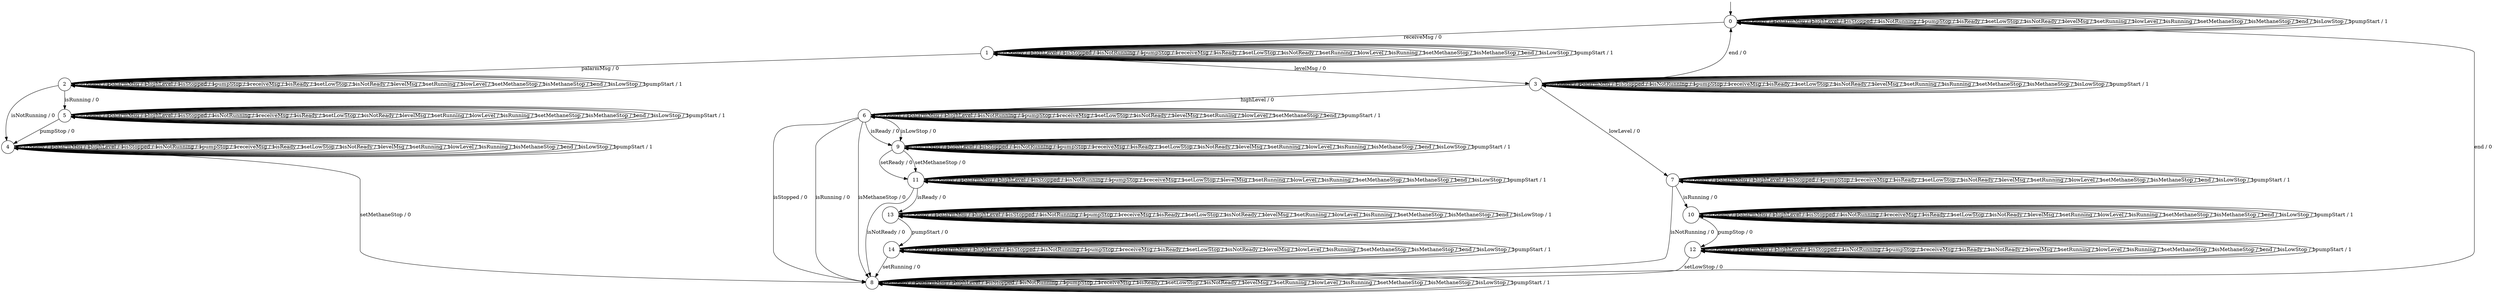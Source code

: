 digraph g {

	s0 [shape="circle" label="0"];
	s1 [shape="circle" label="1"];
	s2 [shape="circle" label="2"];
	s3 [shape="circle" label="3"];
	s4 [shape="circle" label="4"];
	s5 [shape="circle" label="5"];
	s6 [shape="circle" label="6"];
	s7 [shape="circle" label="7"];
	s8 [shape="circle" label="8"];
	s9 [shape="circle" label="9"];
	s10 [shape="circle" label="10"];
	s11 [shape="circle" label="11"];
	s12 [shape="circle" label="12"];
	s13 [shape="circle" label="13"];
	s14 [shape="circle" label="14"];
	s0 -> s0 [label="setReady / 1"];
	s0 -> s0 [label="palarmMsg / 1"];
	s0 -> s0 [label="highLevel / 1"];
	s0 -> s0 [label="isStopped / 1"];
	s0 -> s0 [label="isNotRunning / 1"];
	s0 -> s0 [label="pumpStop / 1"];
	s0 -> s1 [label="receiveMsg / 0"];
	s0 -> s0 [label="isReady / 1"];
	s0 -> s0 [label="setLowStop / 1"];
	s0 -> s0 [label="isNotReady / 1"];
	s0 -> s0 [label="levelMsg / 1"];
	s0 -> s0 [label="setRunning / 1"];
	s0 -> s0 [label="lowLevel / 1"];
	s0 -> s0 [label="isRunning / 1"];
	s0 -> s0 [label="setMethaneStop / 1"];
	s0 -> s0 [label="isMethaneStop / 1"];
	s0 -> s0 [label="end / 1"];
	s0 -> s0 [label="isLowStop / 1"];
	s0 -> s0 [label="pumpStart / 1"];
	s1 -> s1 [label="setReady / 1"];
	s1 -> s2 [label="palarmMsg / 0"];
	s1 -> s1 [label="highLevel / 1"];
	s1 -> s1 [label="isStopped / 1"];
	s1 -> s1 [label="isNotRunning / 1"];
	s1 -> s1 [label="pumpStop / 1"];
	s1 -> s1 [label="receiveMsg / 1"];
	s1 -> s1 [label="isReady / 1"];
	s1 -> s1 [label="setLowStop / 1"];
	s1 -> s1 [label="isNotReady / 1"];
	s1 -> s3 [label="levelMsg / 0"];
	s1 -> s1 [label="setRunning / 1"];
	s1 -> s1 [label="lowLevel / 1"];
	s1 -> s1 [label="isRunning / 1"];
	s1 -> s1 [label="setMethaneStop / 1"];
	s1 -> s1 [label="isMethaneStop / 1"];
	s1 -> s1 [label="end / 1"];
	s1 -> s1 [label="isLowStop / 1"];
	s1 -> s1 [label="pumpStart / 1"];
	s2 -> s2 [label="setReady / 1"];
	s2 -> s2 [label="palarmMsg / 1"];
	s2 -> s2 [label="highLevel / 1"];
	s2 -> s2 [label="isStopped / 1"];
	s2 -> s4 [label="isNotRunning / 0"];
	s2 -> s2 [label="pumpStop / 1"];
	s2 -> s2 [label="receiveMsg / 1"];
	s2 -> s2 [label="isReady / 1"];
	s2 -> s2 [label="setLowStop / 1"];
	s2 -> s2 [label="isNotReady / 1"];
	s2 -> s2 [label="levelMsg / 1"];
	s2 -> s2 [label="setRunning / 1"];
	s2 -> s2 [label="lowLevel / 1"];
	s2 -> s5 [label="isRunning / 0"];
	s2 -> s2 [label="setMethaneStop / 1"];
	s2 -> s2 [label="isMethaneStop / 1"];
	s2 -> s2 [label="end / 1"];
	s2 -> s2 [label="isLowStop / 1"];
	s2 -> s2 [label="pumpStart / 1"];
	s3 -> s3 [label="setReady / 1"];
	s3 -> s3 [label="palarmMsg / 1"];
	s3 -> s6 [label="highLevel / 0"];
	s3 -> s3 [label="isStopped / 1"];
	s3 -> s3 [label="isNotRunning / 1"];
	s3 -> s3 [label="pumpStop / 1"];
	s3 -> s3 [label="receiveMsg / 1"];
	s3 -> s3 [label="isReady / 1"];
	s3 -> s3 [label="setLowStop / 1"];
	s3 -> s3 [label="isNotReady / 1"];
	s3 -> s3 [label="levelMsg / 1"];
	s3 -> s3 [label="setRunning / 1"];
	s3 -> s7 [label="lowLevel / 0"];
	s3 -> s3 [label="isRunning / 1"];
	s3 -> s3 [label="setMethaneStop / 1"];
	s3 -> s3 [label="isMethaneStop / 1"];
	s3 -> s0 [label="end / 0"];
	s3 -> s3 [label="isLowStop / 1"];
	s3 -> s3 [label="pumpStart / 1"];
	s4 -> s4 [label="setReady / 1"];
	s4 -> s4 [label="palarmMsg / 1"];
	s4 -> s4 [label="highLevel / 1"];
	s4 -> s4 [label="isStopped / 1"];
	s4 -> s4 [label="isNotRunning / 1"];
	s4 -> s4 [label="pumpStop / 1"];
	s4 -> s4 [label="receiveMsg / 1"];
	s4 -> s4 [label="isReady / 1"];
	s4 -> s4 [label="setLowStop / 1"];
	s4 -> s4 [label="isNotReady / 1"];
	s4 -> s4 [label="levelMsg / 1"];
	s4 -> s4 [label="setRunning / 1"];
	s4 -> s4 [label="lowLevel / 1"];
	s4 -> s4 [label="isRunning / 1"];
	s4 -> s8 [label="setMethaneStop / 0"];
	s4 -> s4 [label="isMethaneStop / 1"];
	s4 -> s4 [label="end / 1"];
	s4 -> s4 [label="isLowStop / 1"];
	s4 -> s4 [label="pumpStart / 1"];
	s5 -> s5 [label="setReady / 1"];
	s5 -> s5 [label="palarmMsg / 1"];
	s5 -> s5 [label="highLevel / 1"];
	s5 -> s5 [label="isStopped / 1"];
	s5 -> s5 [label="isNotRunning / 1"];
	s5 -> s4 [label="pumpStop / 0"];
	s5 -> s5 [label="receiveMsg / 1"];
	s5 -> s5 [label="isReady / 1"];
	s5 -> s5 [label="setLowStop / 1"];
	s5 -> s5 [label="isNotReady / 1"];
	s5 -> s5 [label="levelMsg / 1"];
	s5 -> s5 [label="setRunning / 1"];
	s5 -> s5 [label="lowLevel / 1"];
	s5 -> s5 [label="isRunning / 1"];
	s5 -> s5 [label="setMethaneStop / 1"];
	s5 -> s5 [label="isMethaneStop / 1"];
	s5 -> s5 [label="end / 1"];
	s5 -> s5 [label="isLowStop / 1"];
	s5 -> s5 [label="pumpStart / 1"];
	s6 -> s6 [label="setReady / 1"];
	s6 -> s6 [label="palarmMsg / 1"];
	s6 -> s6 [label="highLevel / 1"];
	s6 -> s8 [label="isStopped / 0"];
	s6 -> s6 [label="isNotRunning / 1"];
	s6 -> s6 [label="pumpStop / 1"];
	s6 -> s6 [label="receiveMsg / 1"];
	s6 -> s9 [label="isReady / 0"];
	s6 -> s6 [label="setLowStop / 1"];
	s6 -> s6 [label="isNotReady / 1"];
	s6 -> s6 [label="levelMsg / 1"];
	s6 -> s6 [label="setRunning / 1"];
	s6 -> s6 [label="lowLevel / 1"];
	s6 -> s8 [label="isRunning / 0"];
	s6 -> s6 [label="setMethaneStop / 1"];
	s6 -> s8 [label="isMethaneStop / 0"];
	s6 -> s6 [label="end / 1"];
	s6 -> s9 [label="isLowStop / 0"];
	s6 -> s6 [label="pumpStart / 1"];
	s7 -> s7 [label="setReady / 1"];
	s7 -> s7 [label="palarmMsg / 1"];
	s7 -> s7 [label="highLevel / 1"];
	s7 -> s7 [label="isStopped / 1"];
	s7 -> s8 [label="isNotRunning / 0"];
	s7 -> s7 [label="pumpStop / 1"];
	s7 -> s7 [label="receiveMsg / 1"];
	s7 -> s7 [label="isReady / 1"];
	s7 -> s7 [label="setLowStop / 1"];
	s7 -> s7 [label="isNotReady / 1"];
	s7 -> s7 [label="levelMsg / 1"];
	s7 -> s7 [label="setRunning / 1"];
	s7 -> s7 [label="lowLevel / 1"];
	s7 -> s10 [label="isRunning / 0"];
	s7 -> s7 [label="setMethaneStop / 1"];
	s7 -> s7 [label="isMethaneStop / 1"];
	s7 -> s7 [label="end / 1"];
	s7 -> s7 [label="isLowStop / 1"];
	s7 -> s7 [label="pumpStart / 1"];
	s8 -> s8 [label="setReady / 1"];
	s8 -> s8 [label="palarmMsg / 1"];
	s8 -> s8 [label="highLevel / 1"];
	s8 -> s8 [label="isStopped / 1"];
	s8 -> s8 [label="isNotRunning / 1"];
	s8 -> s8 [label="pumpStop / 1"];
	s8 -> s8 [label="receiveMsg / 1"];
	s8 -> s8 [label="isReady / 1"];
	s8 -> s8 [label="setLowStop / 1"];
	s8 -> s8 [label="isNotReady / 1"];
	s8 -> s8 [label="levelMsg / 1"];
	s8 -> s8 [label="setRunning / 1"];
	s8 -> s8 [label="lowLevel / 1"];
	s8 -> s8 [label="isRunning / 1"];
	s8 -> s8 [label="setMethaneStop / 1"];
	s8 -> s8 [label="isMethaneStop / 1"];
	s8 -> s0 [label="end / 0"];
	s8 -> s8 [label="isLowStop / 1"];
	s8 -> s8 [label="pumpStart / 1"];
	s9 -> s11 [label="setReady / 0"];
	s9 -> s9 [label="palarmMsg / 1"];
	s9 -> s9 [label="highLevel / 1"];
	s9 -> s9 [label="isStopped / 1"];
	s9 -> s9 [label="isNotRunning / 1"];
	s9 -> s9 [label="pumpStop / 1"];
	s9 -> s9 [label="receiveMsg / 1"];
	s9 -> s9 [label="isReady / 1"];
	s9 -> s9 [label="setLowStop / 1"];
	s9 -> s9 [label="isNotReady / 1"];
	s9 -> s9 [label="levelMsg / 1"];
	s9 -> s9 [label="setRunning / 1"];
	s9 -> s9 [label="lowLevel / 1"];
	s9 -> s9 [label="isRunning / 1"];
	s9 -> s11 [label="setMethaneStop / 0"];
	s9 -> s9 [label="isMethaneStop / 1"];
	s9 -> s9 [label="end / 1"];
	s9 -> s9 [label="isLowStop / 1"];
	s9 -> s9 [label="pumpStart / 1"];
	s10 -> s10 [label="setReady / 1"];
	s10 -> s10 [label="palarmMsg / 1"];
	s10 -> s10 [label="highLevel / 1"];
	s10 -> s10 [label="isStopped / 1"];
	s10 -> s10 [label="isNotRunning / 1"];
	s10 -> s12 [label="pumpStop / 0"];
	s10 -> s10 [label="receiveMsg / 1"];
	s10 -> s10 [label="isReady / 1"];
	s10 -> s10 [label="setLowStop / 1"];
	s10 -> s10 [label="isNotReady / 1"];
	s10 -> s10 [label="levelMsg / 1"];
	s10 -> s10 [label="setRunning / 1"];
	s10 -> s10 [label="lowLevel / 1"];
	s10 -> s10 [label="isRunning / 1"];
	s10 -> s10 [label="setMethaneStop / 1"];
	s10 -> s10 [label="isMethaneStop / 1"];
	s10 -> s10 [label="end / 1"];
	s10 -> s10 [label="isLowStop / 1"];
	s10 -> s10 [label="pumpStart / 1"];
	s11 -> s11 [label="setReady / 1"];
	s11 -> s11 [label="palarmMsg / 1"];
	s11 -> s11 [label="highLevel / 1"];
	s11 -> s11 [label="isStopped / 1"];
	s11 -> s11 [label="isNotRunning / 1"];
	s11 -> s11 [label="pumpStop / 1"];
	s11 -> s11 [label="receiveMsg / 1"];
	s11 -> s13 [label="isReady / 0"];
	s11 -> s11 [label="setLowStop / 1"];
	s11 -> s8 [label="isNotReady / 0"];
	s11 -> s11 [label="levelMsg / 1"];
	s11 -> s11 [label="setRunning / 1"];
	s11 -> s11 [label="lowLevel / 1"];
	s11 -> s11 [label="isRunning / 1"];
	s11 -> s11 [label="setMethaneStop / 1"];
	s11 -> s11 [label="isMethaneStop / 1"];
	s11 -> s11 [label="end / 1"];
	s11 -> s11 [label="isLowStop / 1"];
	s11 -> s11 [label="pumpStart / 1"];
	s12 -> s12 [label="setReady / 1"];
	s12 -> s12 [label="palarmMsg / 1"];
	s12 -> s12 [label="highLevel / 1"];
	s12 -> s12 [label="isStopped / 1"];
	s12 -> s12 [label="isNotRunning / 1"];
	s12 -> s12 [label="pumpStop / 1"];
	s12 -> s12 [label="receiveMsg / 1"];
	s12 -> s12 [label="isReady / 1"];
	s12 -> s8 [label="setLowStop / 0"];
	s12 -> s12 [label="isNotReady / 1"];
	s12 -> s12 [label="levelMsg / 1"];
	s12 -> s12 [label="setRunning / 1"];
	s12 -> s12 [label="lowLevel / 1"];
	s12 -> s12 [label="isRunning / 1"];
	s12 -> s12 [label="setMethaneStop / 1"];
	s12 -> s12 [label="isMethaneStop / 1"];
	s12 -> s12 [label="end / 1"];
	s12 -> s12 [label="isLowStop / 1"];
	s12 -> s12 [label="pumpStart / 1"];
	s13 -> s13 [label="setReady / 1"];
	s13 -> s13 [label="palarmMsg / 1"];
	s13 -> s13 [label="highLevel / 1"];
	s13 -> s13 [label="isStopped / 1"];
	s13 -> s13 [label="isNotRunning / 1"];
	s13 -> s13 [label="pumpStop / 1"];
	s13 -> s13 [label="receiveMsg / 1"];
	s13 -> s13 [label="isReady / 1"];
	s13 -> s13 [label="setLowStop / 1"];
	s13 -> s13 [label="isNotReady / 1"];
	s13 -> s13 [label="levelMsg / 1"];
	s13 -> s13 [label="setRunning / 1"];
	s13 -> s13 [label="lowLevel / 1"];
	s13 -> s13 [label="isRunning / 1"];
	s13 -> s13 [label="setMethaneStop / 1"];
	s13 -> s13 [label="isMethaneStop / 1"];
	s13 -> s13 [label="end / 1"];
	s13 -> s13 [label="isLowStop / 1"];
	s13 -> s14 [label="pumpStart / 0"];
	s14 -> s14 [label="setReady / 1"];
	s14 -> s14 [label="palarmMsg / 1"];
	s14 -> s14 [label="highLevel / 1"];
	s14 -> s14 [label="isStopped / 1"];
	s14 -> s14 [label="isNotRunning / 1"];
	s14 -> s14 [label="pumpStop / 1"];
	s14 -> s14 [label="receiveMsg / 1"];
	s14 -> s14 [label="isReady / 1"];
	s14 -> s14 [label="setLowStop / 1"];
	s14 -> s14 [label="isNotReady / 1"];
	s14 -> s14 [label="levelMsg / 1"];
	s14 -> s8 [label="setRunning / 0"];
	s14 -> s14 [label="lowLevel / 1"];
	s14 -> s14 [label="isRunning / 1"];
	s14 -> s14 [label="setMethaneStop / 1"];
	s14 -> s14 [label="isMethaneStop / 1"];
	s14 -> s14 [label="end / 1"];
	s14 -> s14 [label="isLowStop / 1"];
	s14 -> s14 [label="pumpStart / 1"];

__start0 [label="" shape="none" width="0" height="0"];
__start0 -> s0;
}
